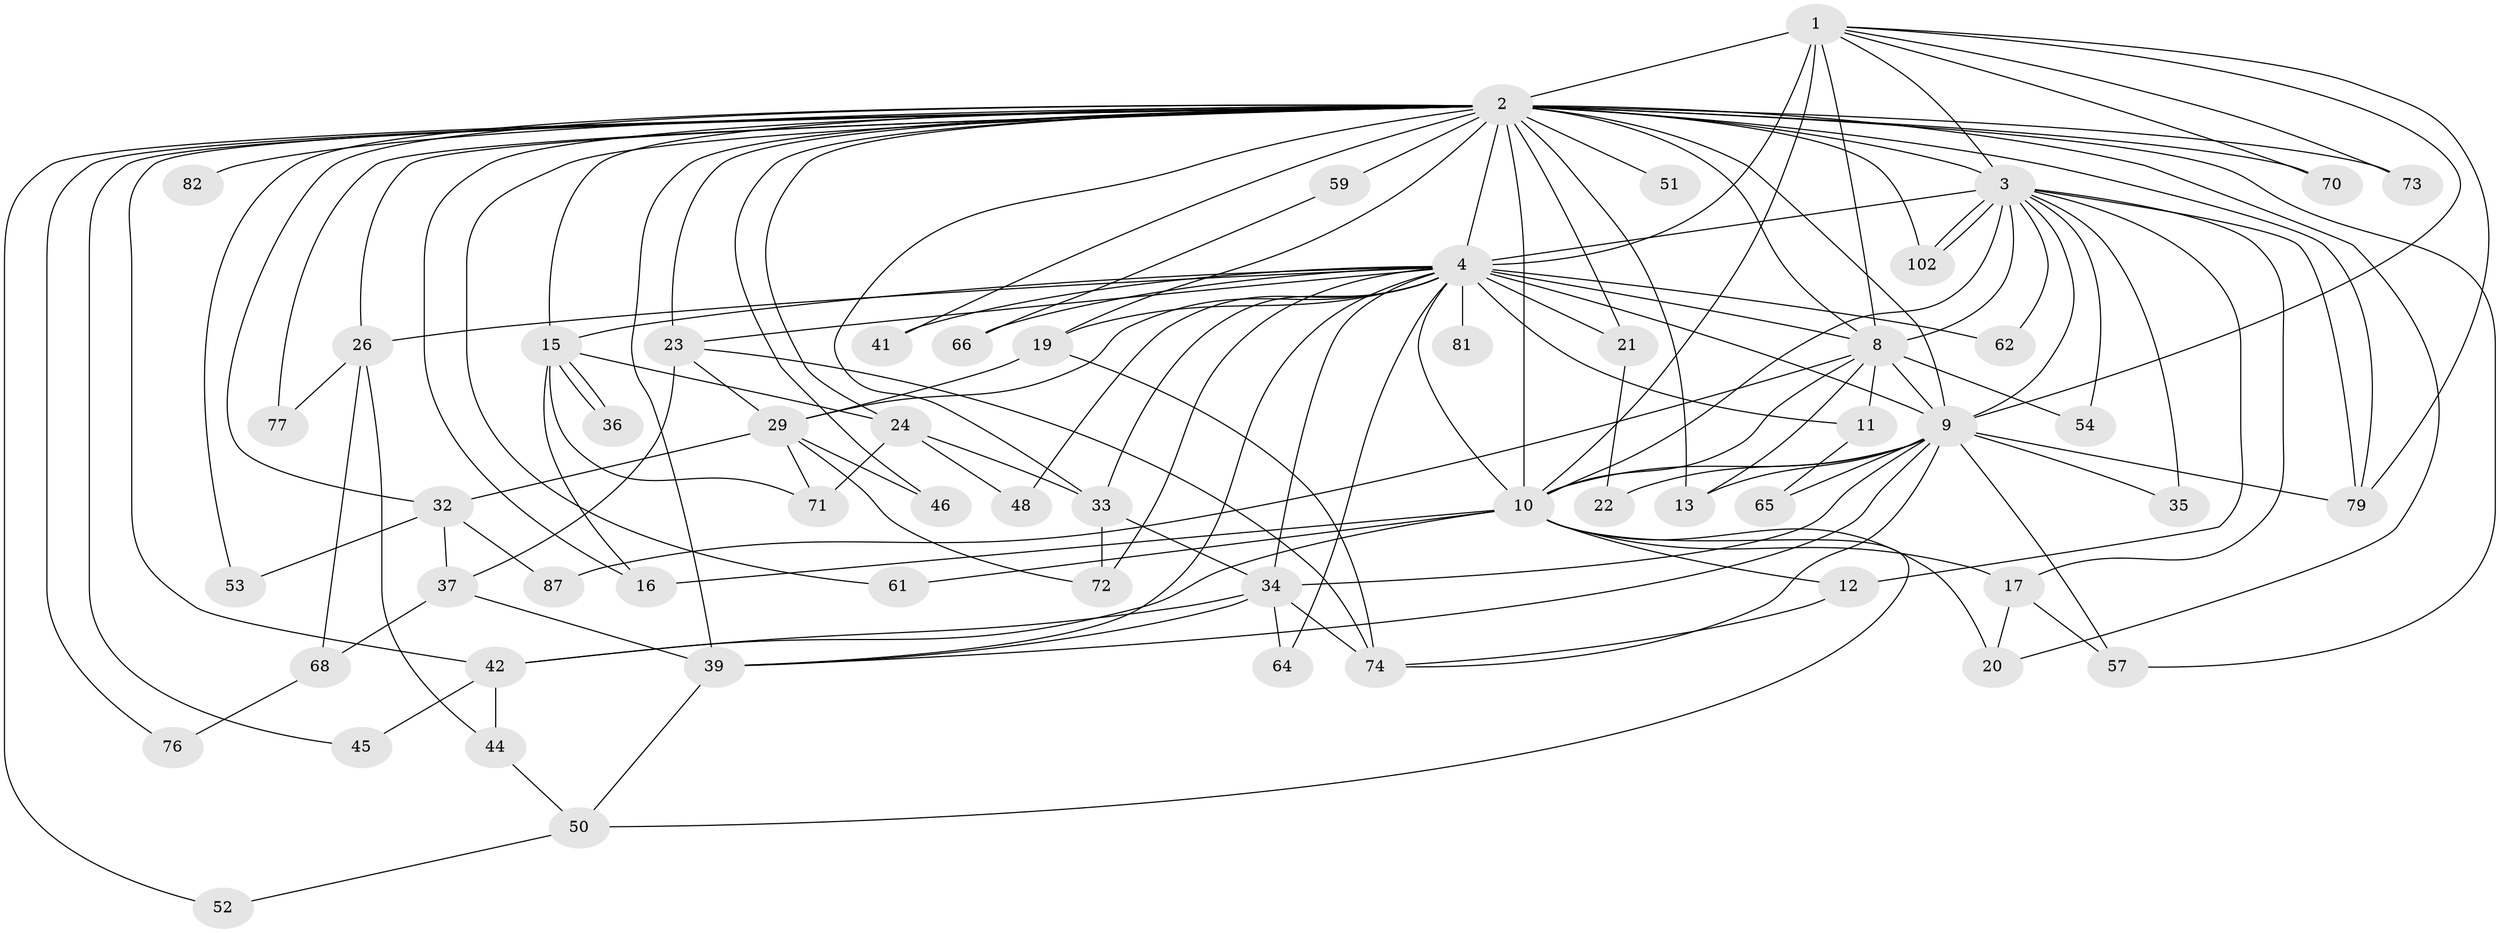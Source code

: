 // original degree distribution, {13: 0.00847457627118644, 18: 0.00847457627118644, 19: 0.00847457627118644, 34: 0.00847457627118644, 28: 0.00847457627118644, 15: 0.00847457627118644, 23: 0.025423728813559324, 14: 0.00847457627118644, 3: 0.1440677966101695, 4: 0.11016949152542373, 2: 0.5508474576271186, 6: 0.025423728813559324, 5: 0.0423728813559322, 7: 0.03389830508474576, 8: 0.00847457627118644}
// Generated by graph-tools (version 1.1) at 2025/17/03/04/25 18:17:18]
// undirected, 59 vertices, 141 edges
graph export_dot {
graph [start="1"]
  node [color=gray90,style=filled];
  1;
  2 [super="+40+94+101+7+5+14+75+25"];
  3 [super="+27"];
  4 [super="+108+110+100+97+18+43+92+49+58+63"];
  8;
  9 [super="+56+99+31+38+67+84"];
  10 [super="+103+30+69"];
  11;
  12 [super="+95+60"];
  13;
  15 [super="+55"];
  16;
  17;
  19;
  20 [super="+89+88"];
  21;
  22;
  23;
  24;
  26 [super="+28"];
  29 [super="+117+47"];
  32;
  33;
  34;
  35;
  36;
  37;
  39 [super="+78+111"];
  41;
  42;
  44;
  45;
  46;
  48;
  50 [super="+80"];
  51;
  52;
  53;
  54;
  57;
  59;
  61;
  62;
  64;
  65;
  66;
  68;
  70;
  71 [super="+105"];
  72;
  73;
  74 [super="+93"];
  76;
  77;
  79 [super="+91"];
  81;
  82;
  87;
  102 [super="+116"];
  1 -- 2 [weight=4];
  1 -- 3;
  1 -- 4 [weight=2];
  1 -- 8;
  1 -- 9;
  1 -- 10;
  1 -- 70;
  1 -- 73;
  1 -- 79;
  2 -- 3 [weight=5];
  2 -- 4 [weight=9];
  2 -- 8 [weight=5];
  2 -- 9 [weight=5];
  2 -- 10 [weight=8];
  2 -- 26 [weight=2];
  2 -- 41;
  2 -- 45;
  2 -- 39 [weight=3];
  2 -- 42;
  2 -- 73;
  2 -- 15 [weight=2];
  2 -- 16;
  2 -- 21;
  2 -- 46;
  2 -- 59 [weight=2];
  2 -- 70;
  2 -- 76;
  2 -- 13;
  2 -- 82;
  2 -- 19 [weight=2];
  2 -- 23 [weight=2];
  2 -- 24;
  2 -- 32;
  2 -- 33;
  2 -- 102;
  2 -- 51;
  2 -- 52;
  2 -- 53;
  2 -- 57;
  2 -- 61;
  2 -- 20;
  2 -- 79;
  2 -- 77;
  3 -- 4;
  3 -- 8;
  3 -- 9 [weight=2];
  3 -- 10;
  3 -- 12;
  3 -- 17;
  3 -- 35;
  3 -- 54;
  3 -- 62;
  3 -- 79;
  3 -- 102;
  3 -- 102;
  4 -- 8;
  4 -- 9 [weight=6];
  4 -- 10;
  4 -- 11;
  4 -- 15 [weight=2];
  4 -- 19;
  4 -- 21;
  4 -- 26;
  4 -- 39;
  4 -- 41;
  4 -- 64;
  4 -- 72;
  4 -- 81 [weight=2];
  4 -- 33 [weight=3];
  4 -- 48;
  4 -- 34;
  4 -- 23;
  4 -- 66;
  4 -- 62;
  4 -- 29;
  8 -- 9;
  8 -- 10;
  8 -- 11;
  8 -- 13;
  8 -- 54;
  8 -- 87;
  9 -- 10;
  9 -- 22;
  9 -- 35;
  9 -- 57 [weight=2];
  9 -- 65;
  9 -- 34;
  9 -- 39;
  9 -- 13;
  9 -- 79;
  9 -- 74;
  10 -- 12 [weight=2];
  10 -- 17;
  10 -- 20 [weight=2];
  10 -- 42;
  10 -- 50;
  10 -- 61;
  10 -- 16 [weight=2];
  11 -- 65;
  12 -- 74;
  15 -- 16;
  15 -- 36;
  15 -- 36;
  15 -- 71;
  15 -- 24;
  17 -- 20;
  17 -- 57;
  19 -- 29;
  19 -- 74;
  21 -- 22;
  23 -- 29 [weight=2];
  23 -- 37;
  23 -- 74;
  24 -- 33;
  24 -- 48;
  24 -- 71;
  26 -- 68;
  26 -- 77;
  26 -- 44;
  29 -- 32;
  29 -- 46;
  29 -- 71;
  29 -- 72;
  32 -- 37;
  32 -- 53;
  32 -- 87;
  33 -- 34;
  33 -- 72;
  34 -- 42;
  34 -- 64;
  34 -- 39;
  34 -- 74;
  37 -- 68;
  37 -- 39;
  39 -- 50;
  42 -- 44;
  42 -- 45;
  44 -- 50;
  50 -- 52;
  59 -- 66;
  68 -- 76;
}
